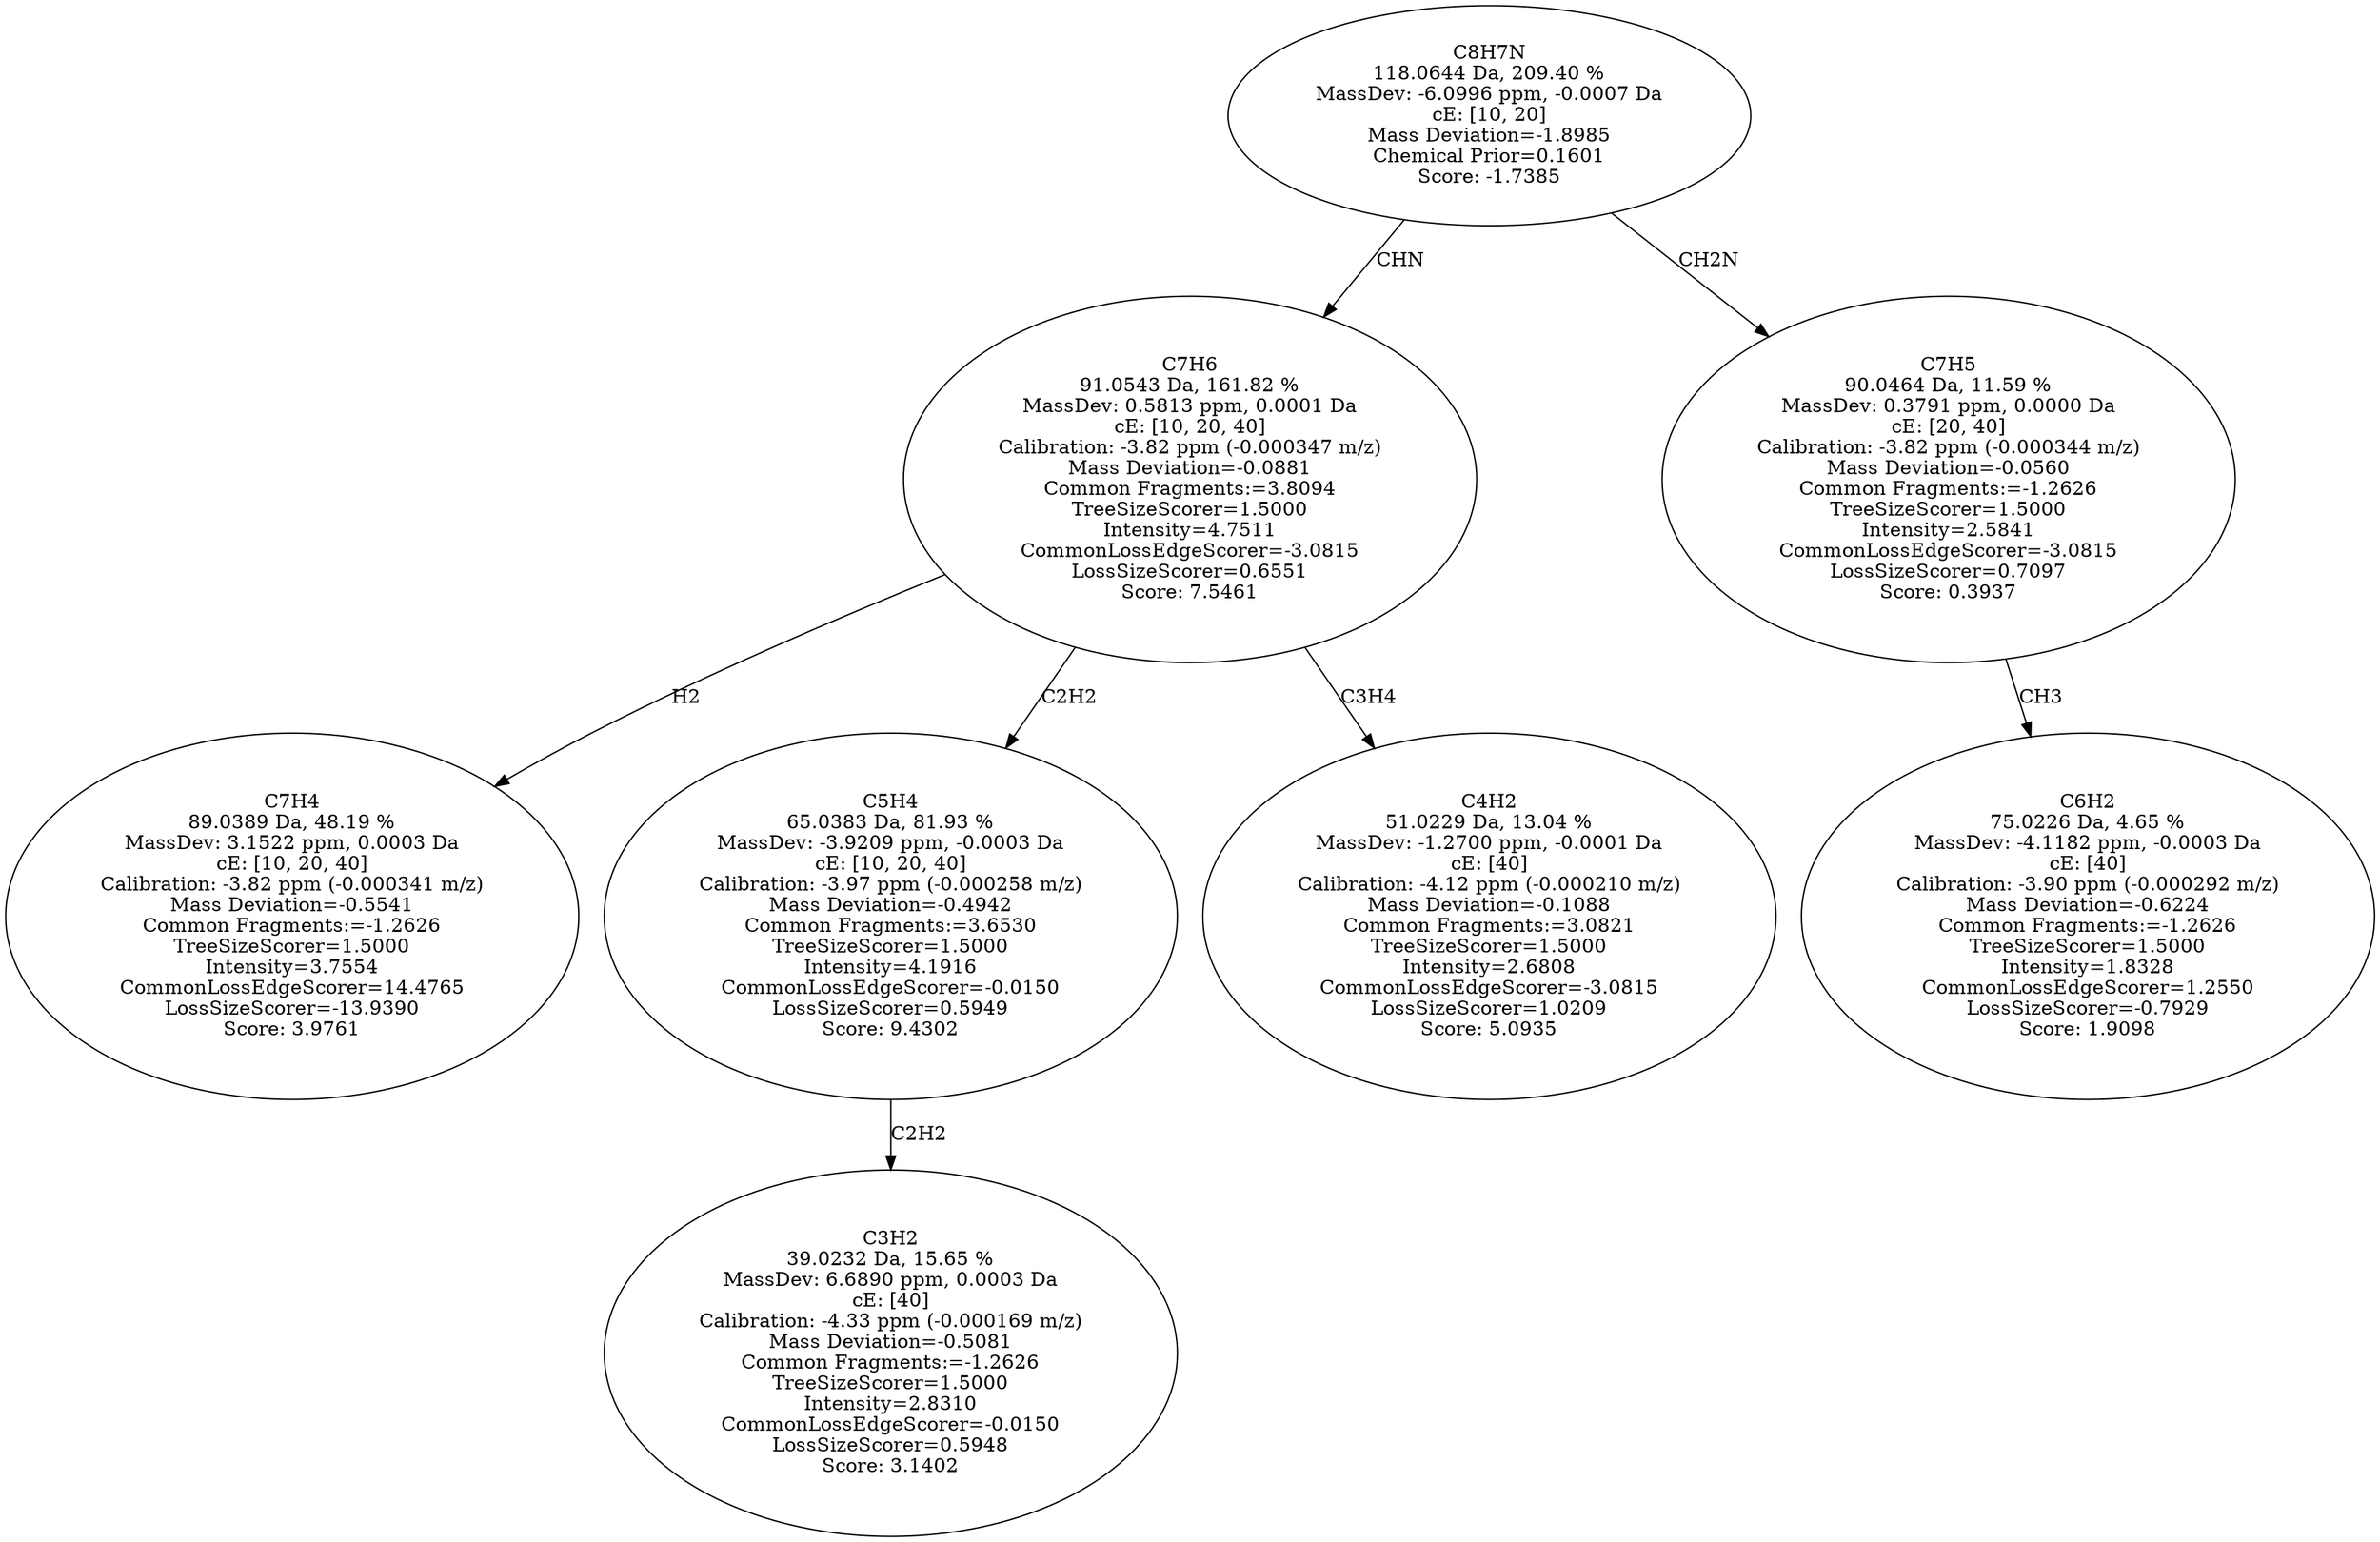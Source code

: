 strict digraph {
v1 [label="C7H4\n89.0389 Da, 48.19 %\nMassDev: 3.1522 ppm, 0.0003 Da\ncE: [10, 20, 40]\nCalibration: -3.82 ppm (-0.000341 m/z)\nMass Deviation=-0.5541\nCommon Fragments:=-1.2626\nTreeSizeScorer=1.5000\nIntensity=3.7554\nCommonLossEdgeScorer=14.4765\nLossSizeScorer=-13.9390\nScore: 3.9761"];
v2 [label="C3H2\n39.0232 Da, 15.65 %\nMassDev: 6.6890 ppm, 0.0003 Da\ncE: [40]\nCalibration: -4.33 ppm (-0.000169 m/z)\nMass Deviation=-0.5081\nCommon Fragments:=-1.2626\nTreeSizeScorer=1.5000\nIntensity=2.8310\nCommonLossEdgeScorer=-0.0150\nLossSizeScorer=0.5948\nScore: 3.1402"];
v3 [label="C5H4\n65.0383 Da, 81.93 %\nMassDev: -3.9209 ppm, -0.0003 Da\ncE: [10, 20, 40]\nCalibration: -3.97 ppm (-0.000258 m/z)\nMass Deviation=-0.4942\nCommon Fragments:=3.6530\nTreeSizeScorer=1.5000\nIntensity=4.1916\nCommonLossEdgeScorer=-0.0150\nLossSizeScorer=0.5949\nScore: 9.4302"];
v4 [label="C4H2\n51.0229 Da, 13.04 %\nMassDev: -1.2700 ppm, -0.0001 Da\ncE: [40]\nCalibration: -4.12 ppm (-0.000210 m/z)\nMass Deviation=-0.1088\nCommon Fragments:=3.0821\nTreeSizeScorer=1.5000\nIntensity=2.6808\nCommonLossEdgeScorer=-3.0815\nLossSizeScorer=1.0209\nScore: 5.0935"];
v5 [label="C7H6\n91.0543 Da, 161.82 %\nMassDev: 0.5813 ppm, 0.0001 Da\ncE: [10, 20, 40]\nCalibration: -3.82 ppm (-0.000347 m/z)\nMass Deviation=-0.0881\nCommon Fragments:=3.8094\nTreeSizeScorer=1.5000\nIntensity=4.7511\nCommonLossEdgeScorer=-3.0815\nLossSizeScorer=0.6551\nScore: 7.5461"];
v6 [label="C6H2\n75.0226 Da, 4.65 %\nMassDev: -4.1182 ppm, -0.0003 Da\ncE: [40]\nCalibration: -3.90 ppm (-0.000292 m/z)\nMass Deviation=-0.6224\nCommon Fragments:=-1.2626\nTreeSizeScorer=1.5000\nIntensity=1.8328\nCommonLossEdgeScorer=1.2550\nLossSizeScorer=-0.7929\nScore: 1.9098"];
v7 [label="C7H5\n90.0464 Da, 11.59 %\nMassDev: 0.3791 ppm, 0.0000 Da\ncE: [20, 40]\nCalibration: -3.82 ppm (-0.000344 m/z)\nMass Deviation=-0.0560\nCommon Fragments:=-1.2626\nTreeSizeScorer=1.5000\nIntensity=2.5841\nCommonLossEdgeScorer=-3.0815\nLossSizeScorer=0.7097\nScore: 0.3937"];
v8 [label="C8H7N\n118.0644 Da, 209.40 %\nMassDev: -6.0996 ppm, -0.0007 Da\ncE: [10, 20]\nMass Deviation=-1.8985\nChemical Prior=0.1601\nScore: -1.7385"];
v5 -> v1 [label="H2"];
v3 -> v2 [label="C2H2"];
v5 -> v3 [label="C2H2"];
v5 -> v4 [label="C3H4"];
v8 -> v5 [label="CHN"];
v7 -> v6 [label="CH3"];
v8 -> v7 [label="CH2N"];
}